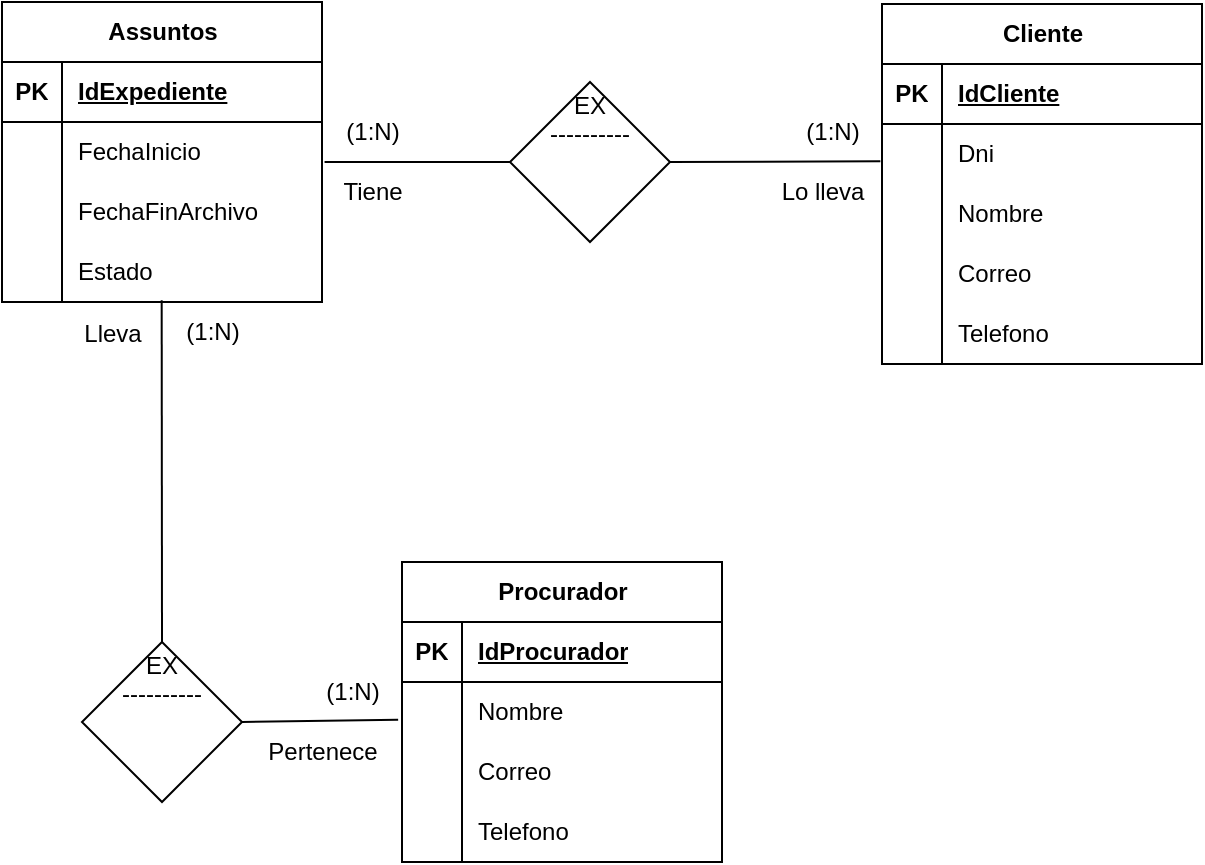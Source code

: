 <mxfile version="26.0.14">
  <diagram name="Página-1" id="xHfDyFCo1jr_LGeqsuyp">
    <mxGraphModel dx="989" dy="560" grid="1" gridSize="10" guides="1" tooltips="1" connect="1" arrows="1" fold="1" page="1" pageScale="1" pageWidth="827" pageHeight="1169" math="0" shadow="0">
      <root>
        <mxCell id="0" />
        <mxCell id="1" parent="0" />
        <mxCell id="jyjnI5o4pFwSkTSzeh7Q-1" value="Assuntos" style="shape=table;startSize=30;container=1;collapsible=1;childLayout=tableLayout;fixedRows=1;rowLines=0;fontStyle=1;align=center;resizeLast=1;html=1;" vertex="1" parent="1">
          <mxGeometry x="120" y="120" width="160" height="150" as="geometry" />
        </mxCell>
        <mxCell id="jyjnI5o4pFwSkTSzeh7Q-2" value="" style="shape=tableRow;horizontal=0;startSize=0;swimlaneHead=0;swimlaneBody=0;fillColor=none;collapsible=0;dropTarget=0;points=[[0,0.5],[1,0.5]];portConstraint=eastwest;top=0;left=0;right=0;bottom=1;" vertex="1" parent="jyjnI5o4pFwSkTSzeh7Q-1">
          <mxGeometry y="30" width="160" height="30" as="geometry" />
        </mxCell>
        <mxCell id="jyjnI5o4pFwSkTSzeh7Q-3" value="PK" style="shape=partialRectangle;connectable=0;fillColor=none;top=0;left=0;bottom=0;right=0;fontStyle=1;overflow=hidden;whiteSpace=wrap;html=1;" vertex="1" parent="jyjnI5o4pFwSkTSzeh7Q-2">
          <mxGeometry width="30" height="30" as="geometry">
            <mxRectangle width="30" height="30" as="alternateBounds" />
          </mxGeometry>
        </mxCell>
        <mxCell id="jyjnI5o4pFwSkTSzeh7Q-4" value="IdExpediente" style="shape=partialRectangle;connectable=0;fillColor=none;top=0;left=0;bottom=0;right=0;align=left;spacingLeft=6;fontStyle=5;overflow=hidden;whiteSpace=wrap;html=1;" vertex="1" parent="jyjnI5o4pFwSkTSzeh7Q-2">
          <mxGeometry x="30" width="130" height="30" as="geometry">
            <mxRectangle width="130" height="30" as="alternateBounds" />
          </mxGeometry>
        </mxCell>
        <mxCell id="jyjnI5o4pFwSkTSzeh7Q-5" value="" style="shape=tableRow;horizontal=0;startSize=0;swimlaneHead=0;swimlaneBody=0;fillColor=none;collapsible=0;dropTarget=0;points=[[0,0.5],[1,0.5]];portConstraint=eastwest;top=0;left=0;right=0;bottom=0;" vertex="1" parent="jyjnI5o4pFwSkTSzeh7Q-1">
          <mxGeometry y="60" width="160" height="30" as="geometry" />
        </mxCell>
        <mxCell id="jyjnI5o4pFwSkTSzeh7Q-6" value="" style="shape=partialRectangle;connectable=0;fillColor=none;top=0;left=0;bottom=0;right=0;editable=1;overflow=hidden;whiteSpace=wrap;html=1;" vertex="1" parent="jyjnI5o4pFwSkTSzeh7Q-5">
          <mxGeometry width="30" height="30" as="geometry">
            <mxRectangle width="30" height="30" as="alternateBounds" />
          </mxGeometry>
        </mxCell>
        <mxCell id="jyjnI5o4pFwSkTSzeh7Q-7" value="FechaInicio" style="shape=partialRectangle;connectable=0;fillColor=none;top=0;left=0;bottom=0;right=0;align=left;spacingLeft=6;overflow=hidden;whiteSpace=wrap;html=1;" vertex="1" parent="jyjnI5o4pFwSkTSzeh7Q-5">
          <mxGeometry x="30" width="130" height="30" as="geometry">
            <mxRectangle width="130" height="30" as="alternateBounds" />
          </mxGeometry>
        </mxCell>
        <mxCell id="jyjnI5o4pFwSkTSzeh7Q-8" value="" style="shape=tableRow;horizontal=0;startSize=0;swimlaneHead=0;swimlaneBody=0;fillColor=none;collapsible=0;dropTarget=0;points=[[0,0.5],[1,0.5]];portConstraint=eastwest;top=0;left=0;right=0;bottom=0;" vertex="1" parent="jyjnI5o4pFwSkTSzeh7Q-1">
          <mxGeometry y="90" width="160" height="30" as="geometry" />
        </mxCell>
        <mxCell id="jyjnI5o4pFwSkTSzeh7Q-9" value="" style="shape=partialRectangle;connectable=0;fillColor=none;top=0;left=0;bottom=0;right=0;editable=1;overflow=hidden;whiteSpace=wrap;html=1;" vertex="1" parent="jyjnI5o4pFwSkTSzeh7Q-8">
          <mxGeometry width="30" height="30" as="geometry">
            <mxRectangle width="30" height="30" as="alternateBounds" />
          </mxGeometry>
        </mxCell>
        <mxCell id="jyjnI5o4pFwSkTSzeh7Q-10" value="FechaFinArchivo" style="shape=partialRectangle;connectable=0;fillColor=none;top=0;left=0;bottom=0;right=0;align=left;spacingLeft=6;overflow=hidden;whiteSpace=wrap;html=1;" vertex="1" parent="jyjnI5o4pFwSkTSzeh7Q-8">
          <mxGeometry x="30" width="130" height="30" as="geometry">
            <mxRectangle width="130" height="30" as="alternateBounds" />
          </mxGeometry>
        </mxCell>
        <mxCell id="jyjnI5o4pFwSkTSzeh7Q-11" value="" style="shape=tableRow;horizontal=0;startSize=0;swimlaneHead=0;swimlaneBody=0;fillColor=none;collapsible=0;dropTarget=0;points=[[0,0.5],[1,0.5]];portConstraint=eastwest;top=0;left=0;right=0;bottom=0;" vertex="1" parent="jyjnI5o4pFwSkTSzeh7Q-1">
          <mxGeometry y="120" width="160" height="30" as="geometry" />
        </mxCell>
        <mxCell id="jyjnI5o4pFwSkTSzeh7Q-12" value="" style="shape=partialRectangle;connectable=0;fillColor=none;top=0;left=0;bottom=0;right=0;editable=1;overflow=hidden;whiteSpace=wrap;html=1;" vertex="1" parent="jyjnI5o4pFwSkTSzeh7Q-11">
          <mxGeometry width="30" height="30" as="geometry">
            <mxRectangle width="30" height="30" as="alternateBounds" />
          </mxGeometry>
        </mxCell>
        <mxCell id="jyjnI5o4pFwSkTSzeh7Q-13" value="Estado" style="shape=partialRectangle;connectable=0;fillColor=none;top=0;left=0;bottom=0;right=0;align=left;spacingLeft=6;overflow=hidden;whiteSpace=wrap;html=1;" vertex="1" parent="jyjnI5o4pFwSkTSzeh7Q-11">
          <mxGeometry x="30" width="130" height="30" as="geometry">
            <mxRectangle width="130" height="30" as="alternateBounds" />
          </mxGeometry>
        </mxCell>
        <mxCell id="jyjnI5o4pFwSkTSzeh7Q-14" value="Cliente" style="shape=table;startSize=30;container=1;collapsible=1;childLayout=tableLayout;fixedRows=1;rowLines=0;fontStyle=1;align=center;resizeLast=1;html=1;" vertex="1" parent="1">
          <mxGeometry x="560" y="121" width="160.0" height="180" as="geometry" />
        </mxCell>
        <mxCell id="jyjnI5o4pFwSkTSzeh7Q-15" value="" style="shape=tableRow;horizontal=0;startSize=0;swimlaneHead=0;swimlaneBody=0;fillColor=none;collapsible=0;dropTarget=0;points=[[0,0.5],[1,0.5]];portConstraint=eastwest;top=0;left=0;right=0;bottom=1;" vertex="1" parent="jyjnI5o4pFwSkTSzeh7Q-14">
          <mxGeometry y="30" width="160.0" height="30" as="geometry" />
        </mxCell>
        <mxCell id="jyjnI5o4pFwSkTSzeh7Q-16" value="PK" style="shape=partialRectangle;connectable=0;fillColor=none;top=0;left=0;bottom=0;right=0;fontStyle=1;overflow=hidden;whiteSpace=wrap;html=1;" vertex="1" parent="jyjnI5o4pFwSkTSzeh7Q-15">
          <mxGeometry width="30" height="30" as="geometry">
            <mxRectangle width="30" height="30" as="alternateBounds" />
          </mxGeometry>
        </mxCell>
        <mxCell id="jyjnI5o4pFwSkTSzeh7Q-17" value="IdCliente" style="shape=partialRectangle;connectable=0;fillColor=none;top=0;left=0;bottom=0;right=0;align=left;spacingLeft=6;fontStyle=5;overflow=hidden;whiteSpace=wrap;html=1;" vertex="1" parent="jyjnI5o4pFwSkTSzeh7Q-15">
          <mxGeometry x="30" width="130.0" height="30" as="geometry">
            <mxRectangle width="130.0" height="30" as="alternateBounds" />
          </mxGeometry>
        </mxCell>
        <mxCell id="jyjnI5o4pFwSkTSzeh7Q-18" value="" style="shape=tableRow;horizontal=0;startSize=0;swimlaneHead=0;swimlaneBody=0;fillColor=none;collapsible=0;dropTarget=0;points=[[0,0.5],[1,0.5]];portConstraint=eastwest;top=0;left=0;right=0;bottom=0;" vertex="1" parent="jyjnI5o4pFwSkTSzeh7Q-14">
          <mxGeometry y="60" width="160.0" height="30" as="geometry" />
        </mxCell>
        <mxCell id="jyjnI5o4pFwSkTSzeh7Q-19" value="" style="shape=partialRectangle;connectable=0;fillColor=none;top=0;left=0;bottom=0;right=0;editable=1;overflow=hidden;whiteSpace=wrap;html=1;" vertex="1" parent="jyjnI5o4pFwSkTSzeh7Q-18">
          <mxGeometry width="30" height="30" as="geometry">
            <mxRectangle width="30" height="30" as="alternateBounds" />
          </mxGeometry>
        </mxCell>
        <mxCell id="jyjnI5o4pFwSkTSzeh7Q-20" value="Dni" style="shape=partialRectangle;connectable=0;fillColor=none;top=0;left=0;bottom=0;right=0;align=left;spacingLeft=6;overflow=hidden;whiteSpace=wrap;html=1;" vertex="1" parent="jyjnI5o4pFwSkTSzeh7Q-18">
          <mxGeometry x="30" width="130.0" height="30" as="geometry">
            <mxRectangle width="130.0" height="30" as="alternateBounds" />
          </mxGeometry>
        </mxCell>
        <mxCell id="jyjnI5o4pFwSkTSzeh7Q-21" value="" style="shape=tableRow;horizontal=0;startSize=0;swimlaneHead=0;swimlaneBody=0;fillColor=none;collapsible=0;dropTarget=0;points=[[0,0.5],[1,0.5]];portConstraint=eastwest;top=0;left=0;right=0;bottom=0;" vertex="1" parent="jyjnI5o4pFwSkTSzeh7Q-14">
          <mxGeometry y="90" width="160.0" height="30" as="geometry" />
        </mxCell>
        <mxCell id="jyjnI5o4pFwSkTSzeh7Q-22" value="" style="shape=partialRectangle;connectable=0;fillColor=none;top=0;left=0;bottom=0;right=0;editable=1;overflow=hidden;whiteSpace=wrap;html=1;" vertex="1" parent="jyjnI5o4pFwSkTSzeh7Q-21">
          <mxGeometry width="30" height="30" as="geometry">
            <mxRectangle width="30" height="30" as="alternateBounds" />
          </mxGeometry>
        </mxCell>
        <mxCell id="jyjnI5o4pFwSkTSzeh7Q-23" value="Nombre" style="shape=partialRectangle;connectable=0;fillColor=none;top=0;left=0;bottom=0;right=0;align=left;spacingLeft=6;overflow=hidden;whiteSpace=wrap;html=1;" vertex="1" parent="jyjnI5o4pFwSkTSzeh7Q-21">
          <mxGeometry x="30" width="130.0" height="30" as="geometry">
            <mxRectangle width="130.0" height="30" as="alternateBounds" />
          </mxGeometry>
        </mxCell>
        <mxCell id="jyjnI5o4pFwSkTSzeh7Q-24" value="" style="shape=tableRow;horizontal=0;startSize=0;swimlaneHead=0;swimlaneBody=0;fillColor=none;collapsible=0;dropTarget=0;points=[[0,0.5],[1,0.5]];portConstraint=eastwest;top=0;left=0;right=0;bottom=0;" vertex="1" parent="jyjnI5o4pFwSkTSzeh7Q-14">
          <mxGeometry y="120" width="160.0" height="30" as="geometry" />
        </mxCell>
        <mxCell id="jyjnI5o4pFwSkTSzeh7Q-25" value="" style="shape=partialRectangle;connectable=0;fillColor=none;top=0;left=0;bottom=0;right=0;editable=1;overflow=hidden;whiteSpace=wrap;html=1;" vertex="1" parent="jyjnI5o4pFwSkTSzeh7Q-24">
          <mxGeometry width="30" height="30" as="geometry">
            <mxRectangle width="30" height="30" as="alternateBounds" />
          </mxGeometry>
        </mxCell>
        <mxCell id="jyjnI5o4pFwSkTSzeh7Q-26" value="Correo" style="shape=partialRectangle;connectable=0;fillColor=none;top=0;left=0;bottom=0;right=0;align=left;spacingLeft=6;overflow=hidden;whiteSpace=wrap;html=1;" vertex="1" parent="jyjnI5o4pFwSkTSzeh7Q-24">
          <mxGeometry x="30" width="130.0" height="30" as="geometry">
            <mxRectangle width="130.0" height="30" as="alternateBounds" />
          </mxGeometry>
        </mxCell>
        <mxCell id="jyjnI5o4pFwSkTSzeh7Q-30" value="" style="shape=tableRow;horizontal=0;startSize=0;swimlaneHead=0;swimlaneBody=0;fillColor=none;collapsible=0;dropTarget=0;points=[[0,0.5],[1,0.5]];portConstraint=eastwest;top=0;left=0;right=0;bottom=0;" vertex="1" parent="jyjnI5o4pFwSkTSzeh7Q-14">
          <mxGeometry y="150" width="160.0" height="30" as="geometry" />
        </mxCell>
        <mxCell id="jyjnI5o4pFwSkTSzeh7Q-31" value="" style="shape=partialRectangle;connectable=0;fillColor=none;top=0;left=0;bottom=0;right=0;editable=1;overflow=hidden;whiteSpace=wrap;html=1;" vertex="1" parent="jyjnI5o4pFwSkTSzeh7Q-30">
          <mxGeometry width="30" height="30" as="geometry">
            <mxRectangle width="30" height="30" as="alternateBounds" />
          </mxGeometry>
        </mxCell>
        <mxCell id="jyjnI5o4pFwSkTSzeh7Q-32" value="Telefono" style="shape=partialRectangle;connectable=0;fillColor=none;top=0;left=0;bottom=0;right=0;align=left;spacingLeft=6;overflow=hidden;whiteSpace=wrap;html=1;" vertex="1" parent="jyjnI5o4pFwSkTSzeh7Q-30">
          <mxGeometry x="30" width="130.0" height="30" as="geometry">
            <mxRectangle width="130.0" height="30" as="alternateBounds" />
          </mxGeometry>
        </mxCell>
        <mxCell id="jyjnI5o4pFwSkTSzeh7Q-35" value="" style="endArrow=none;html=1;rounded=0;entryX=0;entryY=0.5;entryDx=0;entryDy=0;exitX=1.008;exitY=0.667;exitDx=0;exitDy=0;exitPerimeter=0;entryPerimeter=0;" edge="1" parent="1" source="jyjnI5o4pFwSkTSzeh7Q-5" target="jyjnI5o4pFwSkTSzeh7Q-67">
          <mxGeometry width="50" height="50" relative="1" as="geometry">
            <mxPoint x="300" y="310" as="sourcePoint" />
            <mxPoint x="374" y="201" as="targetPoint" />
          </mxGeometry>
        </mxCell>
        <mxCell id="jyjnI5o4pFwSkTSzeh7Q-36" value="" style="endArrow=none;html=1;rounded=0;entryX=-0.005;entryY=0.622;entryDx=0;entryDy=0;exitX=1;exitY=0.5;exitDx=0;exitDy=0;entryPerimeter=0;" edge="1" parent="1" source="jyjnI5o4pFwSkTSzeh7Q-67" target="jyjnI5o4pFwSkTSzeh7Q-18">
          <mxGeometry width="50" height="50" relative="1" as="geometry">
            <mxPoint x="454" y="201" as="sourcePoint" />
            <mxPoint x="513" y="221" as="targetPoint" />
          </mxGeometry>
        </mxCell>
        <mxCell id="jyjnI5o4pFwSkTSzeh7Q-37" value="(1:N)" style="text;html=1;align=center;verticalAlign=middle;resizable=0;points=[];autosize=1;strokeColor=none;fillColor=none;" vertex="1" parent="1">
          <mxGeometry x="510" y="170" width="50" height="30" as="geometry" />
        </mxCell>
        <mxCell id="jyjnI5o4pFwSkTSzeh7Q-38" value="Lo lleva" style="text;html=1;align=center;verticalAlign=middle;resizable=0;points=[];autosize=1;strokeColor=none;fillColor=none;" vertex="1" parent="1">
          <mxGeometry x="500" y="200" width="60" height="30" as="geometry" />
        </mxCell>
        <mxCell id="jyjnI5o4pFwSkTSzeh7Q-39" value="Procurador" style="shape=table;startSize=30;container=1;collapsible=1;childLayout=tableLayout;fixedRows=1;rowLines=0;fontStyle=1;align=center;resizeLast=1;html=1;" vertex="1" parent="1">
          <mxGeometry x="320" y="400" width="160.0" height="150" as="geometry" />
        </mxCell>
        <mxCell id="jyjnI5o4pFwSkTSzeh7Q-40" value="" style="shape=tableRow;horizontal=0;startSize=0;swimlaneHead=0;swimlaneBody=0;fillColor=none;collapsible=0;dropTarget=0;points=[[0,0.5],[1,0.5]];portConstraint=eastwest;top=0;left=0;right=0;bottom=1;" vertex="1" parent="jyjnI5o4pFwSkTSzeh7Q-39">
          <mxGeometry y="30" width="160.0" height="30" as="geometry" />
        </mxCell>
        <mxCell id="jyjnI5o4pFwSkTSzeh7Q-41" value="PK" style="shape=partialRectangle;connectable=0;fillColor=none;top=0;left=0;bottom=0;right=0;fontStyle=1;overflow=hidden;whiteSpace=wrap;html=1;" vertex="1" parent="jyjnI5o4pFwSkTSzeh7Q-40">
          <mxGeometry width="30" height="30" as="geometry">
            <mxRectangle width="30" height="30" as="alternateBounds" />
          </mxGeometry>
        </mxCell>
        <mxCell id="jyjnI5o4pFwSkTSzeh7Q-42" value="IdProcurador" style="shape=partialRectangle;connectable=0;fillColor=none;top=0;left=0;bottom=0;right=0;align=left;spacingLeft=6;fontStyle=5;overflow=hidden;whiteSpace=wrap;html=1;" vertex="1" parent="jyjnI5o4pFwSkTSzeh7Q-40">
          <mxGeometry x="30" width="130.0" height="30" as="geometry">
            <mxRectangle width="130.0" height="30" as="alternateBounds" />
          </mxGeometry>
        </mxCell>
        <mxCell id="jyjnI5o4pFwSkTSzeh7Q-46" value="" style="shape=tableRow;horizontal=0;startSize=0;swimlaneHead=0;swimlaneBody=0;fillColor=none;collapsible=0;dropTarget=0;points=[[0,0.5],[1,0.5]];portConstraint=eastwest;top=0;left=0;right=0;bottom=0;" vertex="1" parent="jyjnI5o4pFwSkTSzeh7Q-39">
          <mxGeometry y="60" width="160.0" height="30" as="geometry" />
        </mxCell>
        <mxCell id="jyjnI5o4pFwSkTSzeh7Q-47" value="" style="shape=partialRectangle;connectable=0;fillColor=none;top=0;left=0;bottom=0;right=0;editable=1;overflow=hidden;whiteSpace=wrap;html=1;" vertex="1" parent="jyjnI5o4pFwSkTSzeh7Q-46">
          <mxGeometry width="30" height="30" as="geometry">
            <mxRectangle width="30" height="30" as="alternateBounds" />
          </mxGeometry>
        </mxCell>
        <mxCell id="jyjnI5o4pFwSkTSzeh7Q-48" value="Nombre" style="shape=partialRectangle;connectable=0;fillColor=none;top=0;left=0;bottom=0;right=0;align=left;spacingLeft=6;overflow=hidden;whiteSpace=wrap;html=1;" vertex="1" parent="jyjnI5o4pFwSkTSzeh7Q-46">
          <mxGeometry x="30" width="130.0" height="30" as="geometry">
            <mxRectangle width="130.0" height="30" as="alternateBounds" />
          </mxGeometry>
        </mxCell>
        <mxCell id="jyjnI5o4pFwSkTSzeh7Q-49" value="" style="shape=tableRow;horizontal=0;startSize=0;swimlaneHead=0;swimlaneBody=0;fillColor=none;collapsible=0;dropTarget=0;points=[[0,0.5],[1,0.5]];portConstraint=eastwest;top=0;left=0;right=0;bottom=0;" vertex="1" parent="jyjnI5o4pFwSkTSzeh7Q-39">
          <mxGeometry y="90" width="160.0" height="30" as="geometry" />
        </mxCell>
        <mxCell id="jyjnI5o4pFwSkTSzeh7Q-50" value="" style="shape=partialRectangle;connectable=0;fillColor=none;top=0;left=0;bottom=0;right=0;editable=1;overflow=hidden;whiteSpace=wrap;html=1;" vertex="1" parent="jyjnI5o4pFwSkTSzeh7Q-49">
          <mxGeometry width="30" height="30" as="geometry">
            <mxRectangle width="30" height="30" as="alternateBounds" />
          </mxGeometry>
        </mxCell>
        <mxCell id="jyjnI5o4pFwSkTSzeh7Q-51" value="Correo" style="shape=partialRectangle;connectable=0;fillColor=none;top=0;left=0;bottom=0;right=0;align=left;spacingLeft=6;overflow=hidden;whiteSpace=wrap;html=1;" vertex="1" parent="jyjnI5o4pFwSkTSzeh7Q-49">
          <mxGeometry x="30" width="130.0" height="30" as="geometry">
            <mxRectangle width="130.0" height="30" as="alternateBounds" />
          </mxGeometry>
        </mxCell>
        <mxCell id="jyjnI5o4pFwSkTSzeh7Q-52" value="" style="shape=tableRow;horizontal=0;startSize=0;swimlaneHead=0;swimlaneBody=0;fillColor=none;collapsible=0;dropTarget=0;points=[[0,0.5],[1,0.5]];portConstraint=eastwest;top=0;left=0;right=0;bottom=0;" vertex="1" parent="jyjnI5o4pFwSkTSzeh7Q-39">
          <mxGeometry y="120" width="160.0" height="30" as="geometry" />
        </mxCell>
        <mxCell id="jyjnI5o4pFwSkTSzeh7Q-53" value="" style="shape=partialRectangle;connectable=0;fillColor=none;top=0;left=0;bottom=0;right=0;editable=1;overflow=hidden;whiteSpace=wrap;html=1;" vertex="1" parent="jyjnI5o4pFwSkTSzeh7Q-52">
          <mxGeometry width="30" height="30" as="geometry">
            <mxRectangle width="30" height="30" as="alternateBounds" />
          </mxGeometry>
        </mxCell>
        <mxCell id="jyjnI5o4pFwSkTSzeh7Q-54" value="Telefono" style="shape=partialRectangle;connectable=0;fillColor=none;top=0;left=0;bottom=0;right=0;align=left;spacingLeft=6;overflow=hidden;whiteSpace=wrap;html=1;" vertex="1" parent="jyjnI5o4pFwSkTSzeh7Q-52">
          <mxGeometry x="30" width="130.0" height="30" as="geometry">
            <mxRectangle width="130.0" height="30" as="alternateBounds" />
          </mxGeometry>
        </mxCell>
        <mxCell id="jyjnI5o4pFwSkTSzeh7Q-55" value="(1:N)" style="text;html=1;align=center;verticalAlign=middle;resizable=0;points=[];autosize=1;strokeColor=none;fillColor=none;" vertex="1" parent="1">
          <mxGeometry x="280" y="170" width="50" height="30" as="geometry" />
        </mxCell>
        <mxCell id="jyjnI5o4pFwSkTSzeh7Q-56" value="Tiene" style="text;html=1;align=center;verticalAlign=middle;resizable=0;points=[];autosize=1;strokeColor=none;fillColor=none;" vertex="1" parent="1">
          <mxGeometry x="280" y="200" width="50" height="30" as="geometry" />
        </mxCell>
        <mxCell id="jyjnI5o4pFwSkTSzeh7Q-57" value="EX&lt;br&gt;----------&lt;div&gt;&lt;br&gt;&lt;br&gt;&lt;br&gt;&lt;/div&gt;" style="rhombus;whiteSpace=wrap;html=1;" vertex="1" parent="1">
          <mxGeometry x="160" y="440" width="80" height="80" as="geometry" />
        </mxCell>
        <mxCell id="jyjnI5o4pFwSkTSzeh7Q-58" value="" style="endArrow=none;html=1;rounded=0;entryX=0.5;entryY=0;entryDx=0;entryDy=0;exitX=0.499;exitY=0.971;exitDx=0;exitDy=0;exitPerimeter=0;" edge="1" parent="1" target="jyjnI5o4pFwSkTSzeh7Q-57" source="jyjnI5o4pFwSkTSzeh7Q-11">
          <mxGeometry width="50" height="50" relative="1" as="geometry">
            <mxPoint x="30" y="479" as="sourcePoint" />
            <mxPoint x="99" y="539" as="targetPoint" />
          </mxGeometry>
        </mxCell>
        <mxCell id="jyjnI5o4pFwSkTSzeh7Q-59" value="" style="endArrow=none;html=1;rounded=0;entryX=-0.012;entryY=0.629;entryDx=0;entryDy=0;exitX=1;exitY=0.5;exitDx=0;exitDy=0;entryPerimeter=0;" edge="1" parent="1" source="jyjnI5o4pFwSkTSzeh7Q-57" target="jyjnI5o4pFwSkTSzeh7Q-46">
          <mxGeometry width="50" height="50" relative="1" as="geometry">
            <mxPoint x="169" y="499" as="sourcePoint" />
            <mxPoint x="308" y="479" as="targetPoint" />
          </mxGeometry>
        </mxCell>
        <mxCell id="jyjnI5o4pFwSkTSzeh7Q-61" value="(1:N)" style="text;html=1;align=center;verticalAlign=middle;resizable=0;points=[];autosize=1;strokeColor=none;fillColor=none;" vertex="1" parent="1">
          <mxGeometry x="200" y="270" width="50" height="30" as="geometry" />
        </mxCell>
        <mxCell id="jyjnI5o4pFwSkTSzeh7Q-62" value="(1:N)" style="text;html=1;align=center;verticalAlign=middle;resizable=0;points=[];autosize=1;strokeColor=none;fillColor=none;" vertex="1" parent="1">
          <mxGeometry x="270" y="450" width="50" height="30" as="geometry" />
        </mxCell>
        <mxCell id="jyjnI5o4pFwSkTSzeh7Q-65" value="Lleva" style="text;html=1;align=center;verticalAlign=middle;resizable=0;points=[];autosize=1;strokeColor=none;fillColor=none;" vertex="1" parent="1">
          <mxGeometry x="150" y="271" width="50" height="30" as="geometry" />
        </mxCell>
        <mxCell id="jyjnI5o4pFwSkTSzeh7Q-66" value="Pertenece" style="text;html=1;align=center;verticalAlign=middle;resizable=0;points=[];autosize=1;strokeColor=none;fillColor=none;" vertex="1" parent="1">
          <mxGeometry x="240" y="480" width="80" height="30" as="geometry" />
        </mxCell>
        <mxCell id="jyjnI5o4pFwSkTSzeh7Q-67" value="EX&lt;br&gt;----------&lt;div&gt;&lt;br&gt;&lt;br&gt;&lt;br&gt;&lt;/div&gt;" style="rhombus;whiteSpace=wrap;html=1;" vertex="1" parent="1">
          <mxGeometry x="374" y="160" width="80" height="80" as="geometry" />
        </mxCell>
      </root>
    </mxGraphModel>
  </diagram>
</mxfile>
